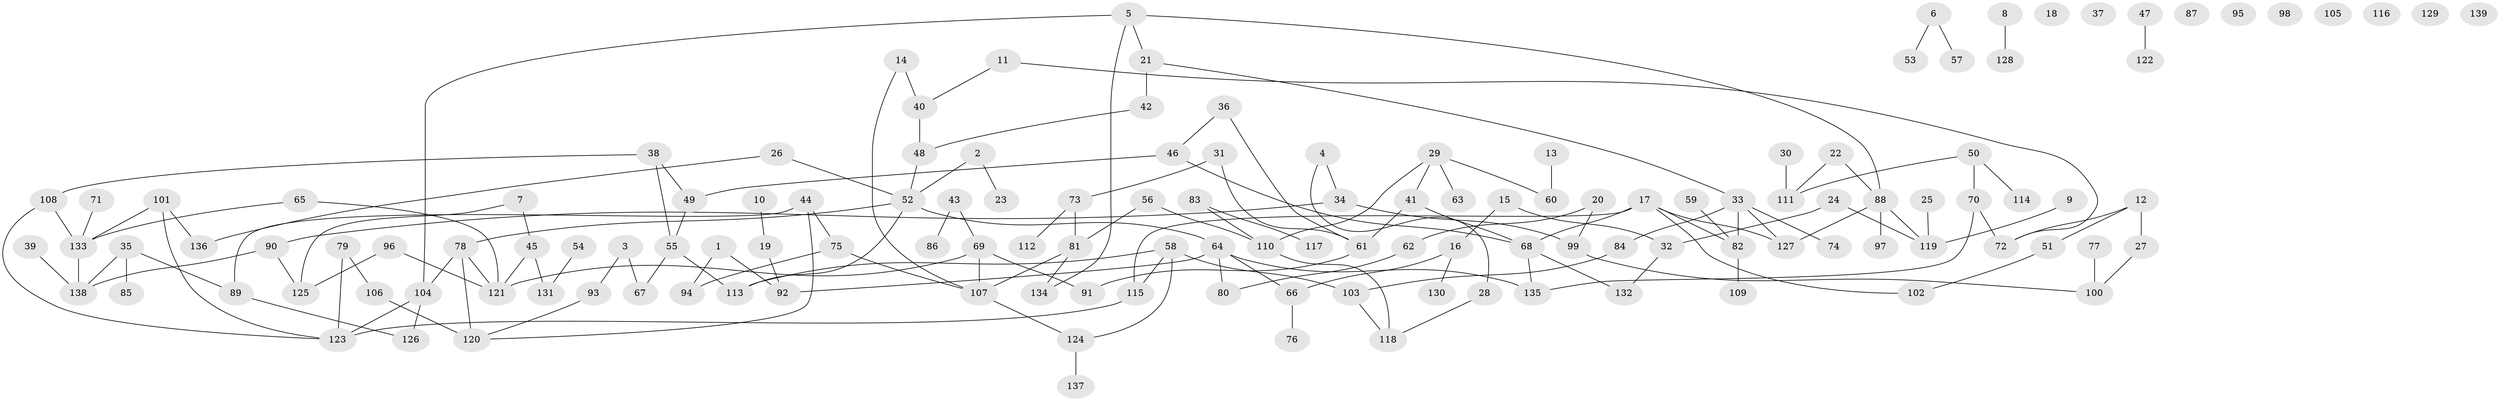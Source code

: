// coarse degree distribution, {2: 0.2903225806451613, 8: 0.06451612903225806, 3: 0.22580645161290322, 11: 0.03225806451612903, 4: 0.06451612903225806, 10: 0.03225806451612903, 6: 0.0967741935483871, 1: 0.0967741935483871, 5: 0.0967741935483871}
// Generated by graph-tools (version 1.1) at 2025/48/03/04/25 22:48:08]
// undirected, 139 vertices, 163 edges
graph export_dot {
  node [color=gray90,style=filled];
  1;
  2;
  3;
  4;
  5;
  6;
  7;
  8;
  9;
  10;
  11;
  12;
  13;
  14;
  15;
  16;
  17;
  18;
  19;
  20;
  21;
  22;
  23;
  24;
  25;
  26;
  27;
  28;
  29;
  30;
  31;
  32;
  33;
  34;
  35;
  36;
  37;
  38;
  39;
  40;
  41;
  42;
  43;
  44;
  45;
  46;
  47;
  48;
  49;
  50;
  51;
  52;
  53;
  54;
  55;
  56;
  57;
  58;
  59;
  60;
  61;
  62;
  63;
  64;
  65;
  66;
  67;
  68;
  69;
  70;
  71;
  72;
  73;
  74;
  75;
  76;
  77;
  78;
  79;
  80;
  81;
  82;
  83;
  84;
  85;
  86;
  87;
  88;
  89;
  90;
  91;
  92;
  93;
  94;
  95;
  96;
  97;
  98;
  99;
  100;
  101;
  102;
  103;
  104;
  105;
  106;
  107;
  108;
  109;
  110;
  111;
  112;
  113;
  114;
  115;
  116;
  117;
  118;
  119;
  120;
  121;
  122;
  123;
  124;
  125;
  126;
  127;
  128;
  129;
  130;
  131;
  132;
  133;
  134;
  135;
  136;
  137;
  138;
  139;
  1 -- 92;
  1 -- 94;
  2 -- 23;
  2 -- 52;
  3 -- 67;
  3 -- 93;
  4 -- 28;
  4 -- 34;
  5 -- 21;
  5 -- 88;
  5 -- 104;
  5 -- 134;
  6 -- 53;
  6 -- 57;
  7 -- 45;
  7 -- 125;
  8 -- 128;
  9 -- 119;
  10 -- 19;
  11 -- 40;
  11 -- 72;
  12 -- 27;
  12 -- 51;
  12 -- 72;
  13 -- 60;
  14 -- 40;
  14 -- 107;
  15 -- 16;
  15 -- 32;
  16 -- 66;
  16 -- 130;
  17 -- 68;
  17 -- 82;
  17 -- 102;
  17 -- 115;
  17 -- 127;
  19 -- 92;
  20 -- 62;
  20 -- 99;
  21 -- 33;
  21 -- 42;
  22 -- 88;
  22 -- 111;
  24 -- 32;
  24 -- 119;
  25 -- 119;
  26 -- 52;
  26 -- 136;
  27 -- 100;
  28 -- 118;
  29 -- 41;
  29 -- 60;
  29 -- 63;
  29 -- 110;
  30 -- 111;
  31 -- 61;
  31 -- 73;
  32 -- 132;
  33 -- 74;
  33 -- 82;
  33 -- 84;
  33 -- 127;
  34 -- 90;
  34 -- 99;
  35 -- 85;
  35 -- 89;
  35 -- 138;
  36 -- 46;
  36 -- 61;
  38 -- 49;
  38 -- 55;
  38 -- 108;
  39 -- 138;
  40 -- 48;
  41 -- 61;
  41 -- 68;
  42 -- 48;
  43 -- 69;
  43 -- 86;
  44 -- 75;
  44 -- 89;
  44 -- 120;
  45 -- 121;
  45 -- 131;
  46 -- 49;
  46 -- 68;
  47 -- 122;
  48 -- 52;
  49 -- 55;
  50 -- 70;
  50 -- 111;
  50 -- 114;
  51 -- 102;
  52 -- 64;
  52 -- 78;
  52 -- 113;
  54 -- 131;
  55 -- 67;
  55 -- 113;
  56 -- 81;
  56 -- 110;
  58 -- 103;
  58 -- 113;
  58 -- 115;
  58 -- 124;
  59 -- 82;
  61 -- 91;
  62 -- 80;
  64 -- 66;
  64 -- 80;
  64 -- 92;
  64 -- 135;
  65 -- 121;
  65 -- 133;
  66 -- 76;
  68 -- 132;
  68 -- 135;
  69 -- 91;
  69 -- 107;
  69 -- 121;
  70 -- 72;
  70 -- 135;
  71 -- 133;
  73 -- 81;
  73 -- 112;
  75 -- 94;
  75 -- 107;
  77 -- 100;
  78 -- 104;
  78 -- 120;
  78 -- 121;
  79 -- 106;
  79 -- 123;
  81 -- 107;
  81 -- 134;
  82 -- 109;
  83 -- 110;
  83 -- 117;
  84 -- 103;
  88 -- 97;
  88 -- 119;
  88 -- 127;
  89 -- 126;
  90 -- 125;
  90 -- 138;
  93 -- 120;
  96 -- 121;
  96 -- 125;
  99 -- 100;
  101 -- 123;
  101 -- 133;
  101 -- 136;
  103 -- 118;
  104 -- 123;
  104 -- 126;
  106 -- 120;
  107 -- 124;
  108 -- 123;
  108 -- 133;
  110 -- 118;
  115 -- 123;
  124 -- 137;
  133 -- 138;
}
